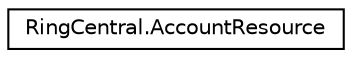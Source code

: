 digraph "Graphical Class Hierarchy"
{
 // LATEX_PDF_SIZE
  edge [fontname="Helvetica",fontsize="10",labelfontname="Helvetica",labelfontsize="10"];
  node [fontname="Helvetica",fontsize="10",shape=record];
  rankdir="LR";
  Node0 [label="RingCentral.AccountResource",height=0.2,width=0.4,color="black", fillcolor="white", style="filled",URL="$classRingCentral_1_1AccountResource.html",tooltip=" "];
}
